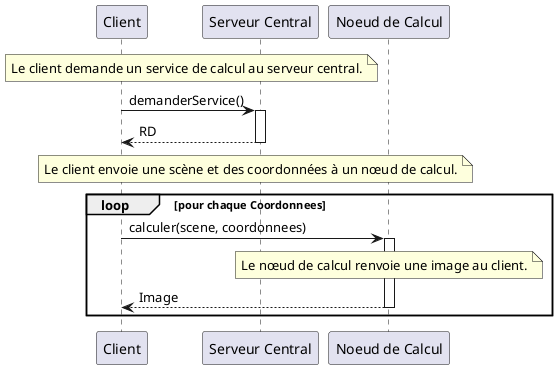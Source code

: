 @startuml
participant Client
participant ServeurCentral as "Serveur Central"
participant NoeudCalcul as "Noeud de Calcul"

note over Client, ServeurCentral : Le client demande un service de calcul au serveur central.

Client -> ServeurCentral : demanderService()
activate ServeurCentral
ServeurCentral --> Client : RD
deactivate ServeurCentral

note over Client, NoeudCalcul : Le client envoie une scène et des coordonnées à un nœud de calcul.

loop pour chaque Coordonnees
    Client -> NoeudCalcul : calculer(scene, coordonnees)
    activate NoeudCalcul

    note over NoeudCalcul : Le nœud de calcul renvoie une image au client.

    NoeudCalcul --> Client : Image
    deactivate NoeudCalcul
end
@enduml